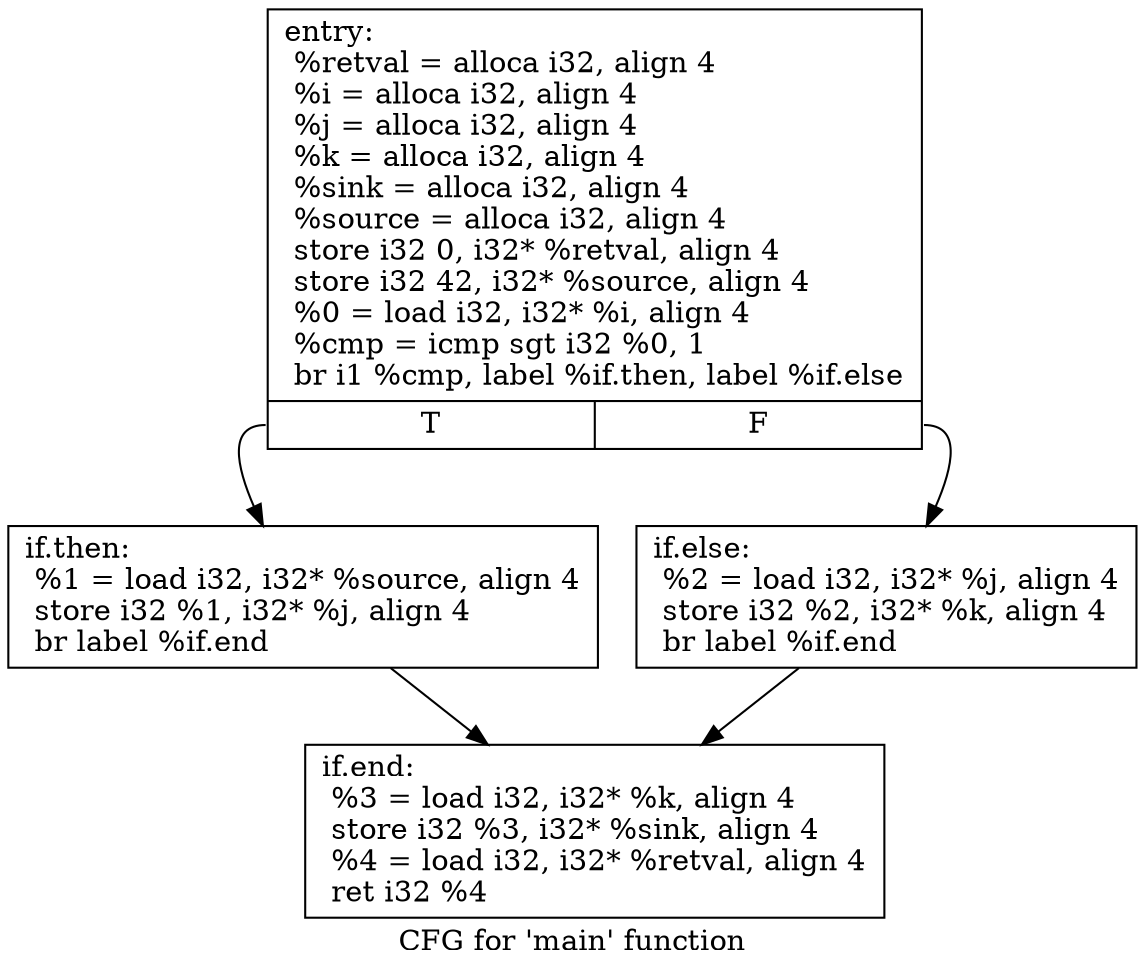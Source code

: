 digraph "CFG for 'main' function" {
	label="CFG for 'main' function";

	Node0x1073300 [shape=record,label="{entry:\l  %retval = alloca i32, align 4\l  %i = alloca i32, align 4\l  %j = alloca i32, align 4\l  %k = alloca i32, align 4\l  %sink = alloca i32, align 4\l  %source = alloca i32, align 4\l  store i32 0, i32* %retval, align 4\l  store i32 42, i32* %source, align 4\l  %0 = load i32, i32* %i, align 4\l  %cmp = icmp sgt i32 %0, 1\l  br i1 %cmp, label %if.then, label %if.else\l|{<s0>T|<s1>F}}"];
	Node0x1073300:s0 -> Node0x1073fe0;
	Node0x1073300:s1 -> Node0x10740b0;
	Node0x1073fe0 [shape=record,label="{if.then:                                          \l  %1 = load i32, i32* %source, align 4\l  store i32 %1, i32* %j, align 4\l  br label %if.end\l}"];
	Node0x1073fe0 -> Node0x1074220;
	Node0x10740b0 [shape=record,label="{if.else:                                          \l  %2 = load i32, i32* %j, align 4\l  store i32 %2, i32* %k, align 4\l  br label %if.end\l}"];
	Node0x10740b0 -> Node0x1074220;
	Node0x1074220 [shape=record,label="{if.end:                                           \l  %3 = load i32, i32* %k, align 4\l  store i32 %3, i32* %sink, align 4\l  %4 = load i32, i32* %retval, align 4\l  ret i32 %4\l}"];
}
